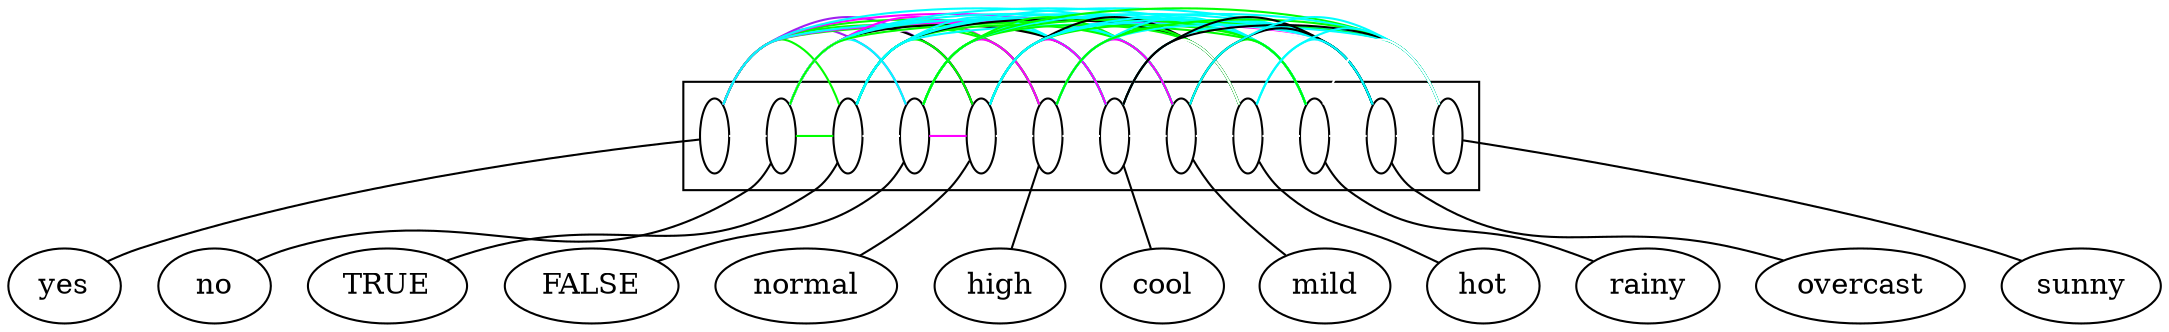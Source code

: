 digraph G {
compound=True;
yes;
no;
TRUE;
FALSE;
normal;
high;
cool;
mild;
hot;
rainy;
overcast;
sunny;
subgraph cluster_nohighhotrainyFALSEnormalcoolTRUEyesovercastmildsunny {
s_yes [label=" ", fillcolor=white, fixedsize=True, width=0.2];
s_no [label=" ", fillcolor=white, fixedsize=True, width=0.2];
s_TRUE [label=" ", fillcolor=white, fixedsize=True, width=0.2];
s_FALSE [label=" ", fillcolor=white, fixedsize=True, width=0.2];
s_normal [label=" ", fillcolor=white, fixedsize=True, width=0.2];
s_high [label=" ", fillcolor=white, fixedsize=True, width=0.2];
s_cool [label=" ", fillcolor=white, fixedsize=True, width=0.2];
s_mild [label=" ", fillcolor=white, fixedsize=True, width=0.2];
s_hot [label=" ", fillcolor=white, fixedsize=True, width=0.2];
s_rainy [label=" ", fillcolor=white, fixedsize=True, width=0.2];
s_overcast [label=" ", fillcolor=white, fixedsize=True, width=0.2];
s_sunny [label=" ", fillcolor=white, fixedsize=True, width=0.2];
subgraph  {
rank=same;
s_yes -> s_no  [arrowhead=none, color=white];
s_yes -> s_TRUE  [arrowhead=none, color=green];
s_yes -> s_FALSE  [arrowhead=none, color=purple];
s_yes -> s_normal  [arrowhead=none, color=purple];
s_yes -> s_high  [arrowhead=none, color=green];
s_yes -> s_cool  [arrowhead=none, color=green];
s_yes -> s_mild  [arrowhead=none, color=magenta];
s_yes -> s_hot  [arrowhead=none, color=cyan];
s_yes -> s_rainy  [arrowhead=none, color=green];
s_yes -> s_overcast  [arrowhead=none, color=magenta];
s_yes -> s_sunny  [arrowhead=none, color=cyan];
s_no -> s_TRUE  [arrowhead=none, color=green];
s_no -> s_FALSE  [arrowhead=none, color=cyan];
s_no -> s_normal  [arrowhead=none, color=black];
s_no -> s_high  [arrowhead=none, color=magenta];
s_no -> s_cool  [arrowhead=none, color=black];
s_no -> s_mild  [arrowhead=none, color=cyan];
s_no -> s_hot  [arrowhead=none, color=cyan];
s_no -> s_rainy  [arrowhead=none, color=cyan];
s_no -> s_overcast  [arrowhead=none, color=white];
s_no -> s_sunny  [arrowhead=none, color=green];
s_TRUE -> s_FALSE  [arrowhead=none, color=white];
s_TRUE -> s_normal  [arrowhead=none, color=green];
s_TRUE -> s_high  [arrowhead=none, color=green];
s_TRUE -> s_cool  [arrowhead=none, color=cyan];
s_TRUE -> s_mild  [arrowhead=none, color=green];
s_TRUE -> s_hot  [arrowhead=none, color=black];
s_TRUE -> s_rainy  [arrowhead=none, color=cyan];
s_TRUE -> s_overcast  [arrowhead=none, color=cyan];
s_TRUE -> s_sunny  [arrowhead=none, color=cyan];
s_FALSE -> s_normal  [arrowhead=none, color=magenta];
s_FALSE -> s_high  [arrowhead=none, color=magenta];
s_FALSE -> s_cool  [arrowhead=none, color=cyan];
s_FALSE -> s_mild  [arrowhead=none, color=green];
s_FALSE -> s_hot  [arrowhead=none, color=green];
s_FALSE -> s_rainy  [arrowhead=none, color=green];
s_FALSE -> s_overcast  [arrowhead=none, color=cyan];
s_FALSE -> s_sunny  [arrowhead=none, color=green];
s_normal -> s_high  [arrowhead=none, color=white];
s_normal -> s_cool  [arrowhead=none, color=magenta];
s_normal -> s_mild  [arrowhead=none, color=cyan];
s_normal -> s_hot  [arrowhead=none, color=black];
s_normal -> s_rainy  [arrowhead=none, color=green];
s_normal -> s_overcast  [arrowhead=none, color=cyan];
s_normal -> s_sunny  [arrowhead=none, color=cyan];
s_high -> s_cool  [arrowhead=none, color=white];
s_high -> s_mild  [arrowhead=none, color=magenta];
s_high -> s_hot  [arrowhead=none, color=green];
s_high -> s_rainy  [arrowhead=none, color=cyan];
s_high -> s_overcast  [arrowhead=none, color=cyan];
s_high -> s_sunny  [arrowhead=none, color=green];
s_cool -> s_mild  [arrowhead=none, color=white];
s_cool -> s_hot  [arrowhead=none, color=white];
s_cool -> s_rainy  [arrowhead=none, color=cyan];
s_cool -> s_overcast  [arrowhead=none, color=black];
s_cool -> s_sunny  [arrowhead=none, color=black];
s_mild -> s_hot  [arrowhead=none, color=white];
s_mild -> s_rainy  [arrowhead=none, color=green];
s_mild -> s_overcast  [arrowhead=none, color=black];
s_mild -> s_sunny  [arrowhead=none, color=cyan];
s_hot -> s_rainy  [arrowhead=none, color=white];
s_hot -> s_overcast  [arrowhead=none, color=cyan];
s_hot -> s_sunny  [arrowhead=none, color=cyan];
s_rainy -> s_overcast  [arrowhead=none, color=white];
s_rainy -> s_sunny  [arrowhead=none, color=white];
s_overcast -> s_sunny  [arrowhead=none, color=white];
}

}

s_yes -> yes  [arrowhead=none];
s_no -> no  [arrowhead=none];
s_TRUE -> TRUE  [arrowhead=none];
s_FALSE -> FALSE  [arrowhead=none];
s_normal -> normal  [arrowhead=none];
s_high -> high  [arrowhead=none];
s_cool -> cool  [arrowhead=none];
s_mild -> mild  [arrowhead=none];
s_hot -> hot  [arrowhead=none];
s_rainy -> rainy  [arrowhead=none];
s_overcast -> overcast  [arrowhead=none];
s_sunny -> sunny  [arrowhead=none];
}
